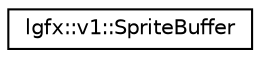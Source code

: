 digraph "Graphical Class Hierarchy"
{
 // LATEX_PDF_SIZE
  edge [fontname="Helvetica",fontsize="10",labelfontname="Helvetica",labelfontsize="10"];
  node [fontname="Helvetica",fontsize="10",shape=record];
  rankdir="LR";
  Node0 [label="lgfx::v1::SpriteBuffer",height=0.2,width=0.4,color="black", fillcolor="white", style="filled",URL="$d8/daf/classlgfx_1_1v1_1_1SpriteBuffer.html",tooltip=" "];
}

